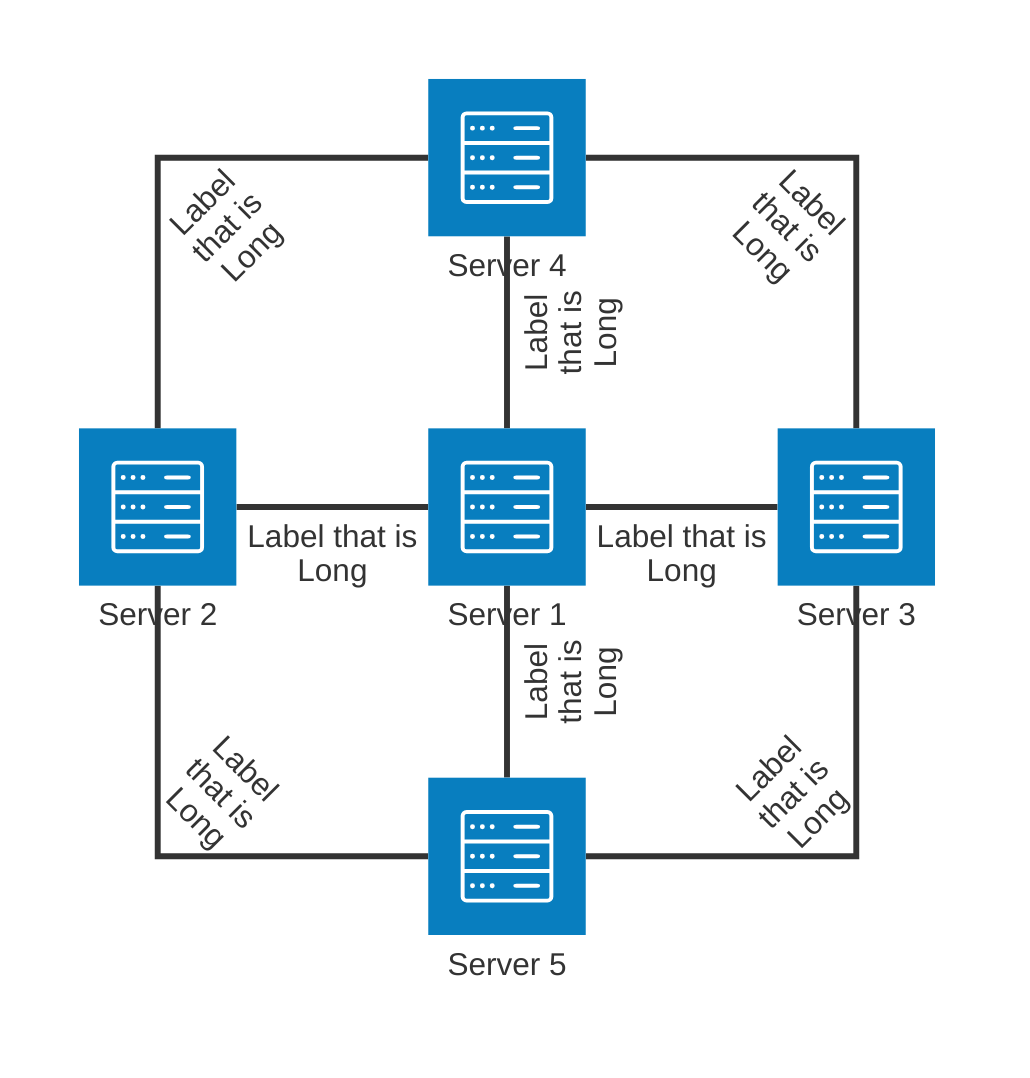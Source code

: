 architecture-beta
        service servC(server)[Server 1]
        service servL(server)[Server 2]
        service servR(server)[Server 3]
        service servT(server)[Server 4]
        service servB(server)[Server 5]

        servC:L -[Label that is Long]- R:servL
        servC:R -[Label that is Long]- L:servR
        servC:T -[Label that is Long]- B:servT
        servC:B -[Label that is Long]- T:servB

        servL:T -[Label that is Long]- L:servT
        servL:B -[Label that is Long]- L:servB
        servR:T -[Label that is Long]- R:servT
        servR:B -[Label that is Long]- R:servB